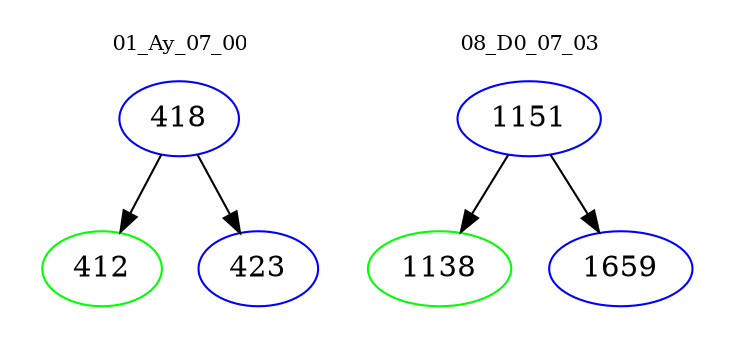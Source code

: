digraph{
subgraph cluster_0 {
color = white
label = "01_Ay_07_00";
fontsize=10;
T0_418 [label="418", color="blue"]
T0_418 -> T0_412 [color="black"]
T0_412 [label="412", color="green"]
T0_418 -> T0_423 [color="black"]
T0_423 [label="423", color="blue"]
}
subgraph cluster_1 {
color = white
label = "08_D0_07_03";
fontsize=10;
T1_1151 [label="1151", color="blue"]
T1_1151 -> T1_1138 [color="black"]
T1_1138 [label="1138", color="green"]
T1_1151 -> T1_1659 [color="black"]
T1_1659 [label="1659", color="blue"]
}
}
